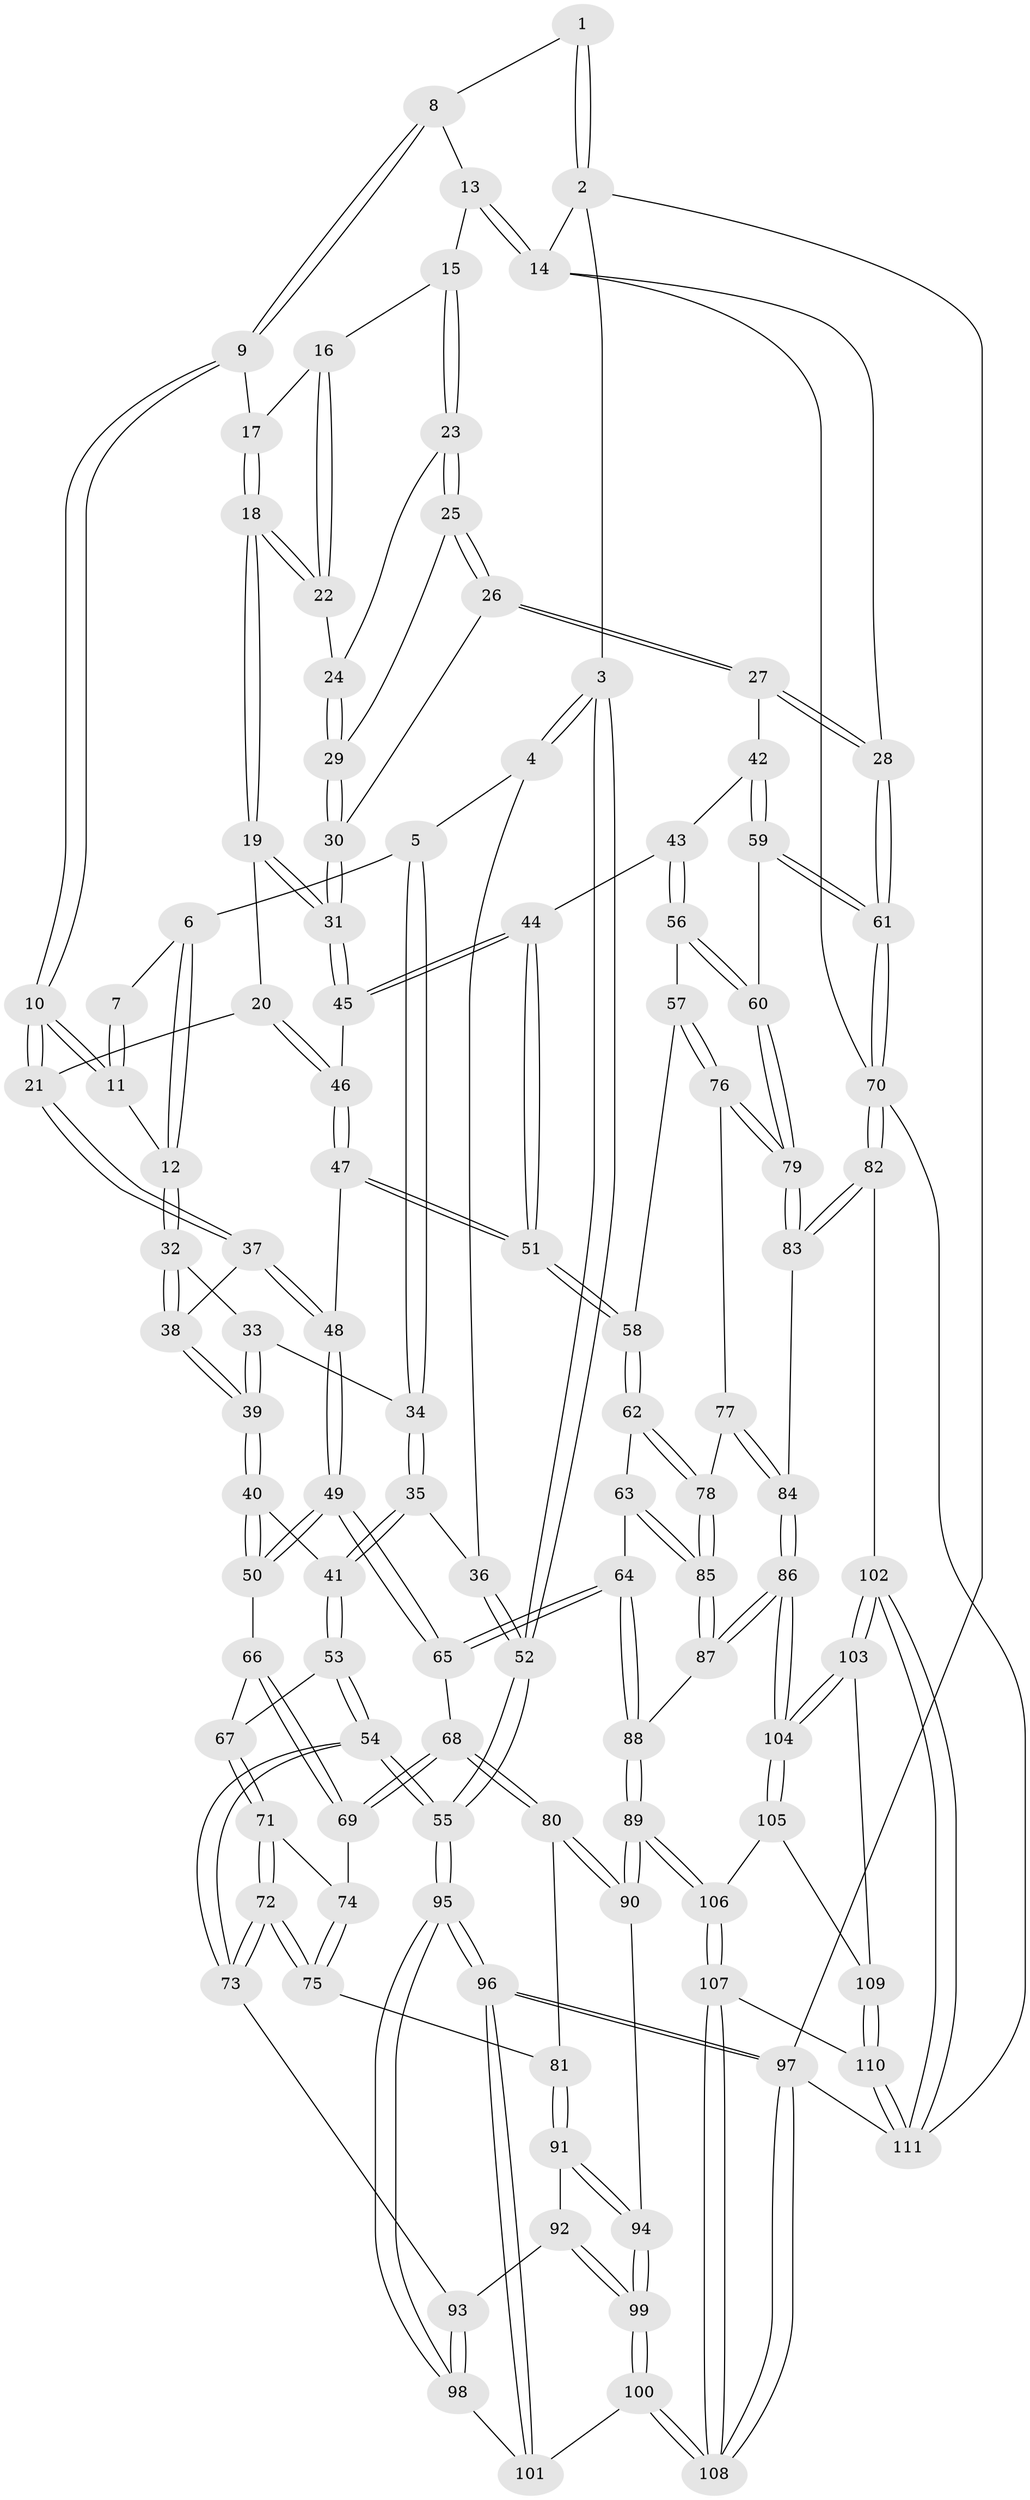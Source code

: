 // coarse degree distribution, {4: 0.42857142857142855, 5: 0.4025974025974026, 2: 0.012987012987012988, 6: 0.11688311688311688, 3: 0.03896103896103896}
// Generated by graph-tools (version 1.1) at 2025/24/03/03/25 07:24:33]
// undirected, 111 vertices, 274 edges
graph export_dot {
graph [start="1"]
  node [color=gray90,style=filled];
  1 [pos="+0.3846223210599254+0"];
  2 [pos="+0+0"];
  3 [pos="+0+0"];
  4 [pos="+0.020505216885044093+0.07804514277324892"];
  5 [pos="+0.06292411869566208+0.09724734682913214"];
  6 [pos="+0.23069897466718678+0.03306480543917509"];
  7 [pos="+0.37405128199100446+0"];
  8 [pos="+0.4947973370001632+0"];
  9 [pos="+0.5108314783786376+0"];
  10 [pos="+0.42519090145009003+0.17085046717540697"];
  11 [pos="+0.3149903156517388+0.14927322602529774"];
  12 [pos="+0.257839184632696+0.17229194160197953"];
  13 [pos="+0.6347876834628927+0"];
  14 [pos="+1+0"];
  15 [pos="+0.7635102749973259+0.11405802508465679"];
  16 [pos="+0.6728042185896754+0.0893848330385976"];
  17 [pos="+0.5537255331534655+0"];
  18 [pos="+0.5870372352680315+0.18765036271229188"];
  19 [pos="+0.5742196807282004+0.2259212583791824"];
  20 [pos="+0.5166368722454486+0.2585083665222657"];
  21 [pos="+0.44529592574975263+0.23728609692485572"];
  22 [pos="+0.6551100315675045+0.16754597146906627"];
  23 [pos="+0.7653459391880375+0.11529826220410812"];
  24 [pos="+0.655404040649572+0.16766011759788108"];
  25 [pos="+0.8176084016371975+0.14328798254439598"];
  26 [pos="+0.8192055318132636+0.14388646821448448"];
  27 [pos="+0.9241547056295961+0.14335764569665244"];
  28 [pos="+1+0"];
  29 [pos="+0.676101543680539+0.18256853638065243"];
  30 [pos="+0.6948030523298755+0.26174867763598525"];
  31 [pos="+0.6835738469832325+0.2818117062015895"];
  32 [pos="+0.25716909021720213+0.17320173298942787"];
  33 [pos="+0.21678593307146002+0.2029472233362707"];
  34 [pos="+0.15174458633948665+0.2004965477478633"];
  35 [pos="+0.0875345376261405+0.33454178632562565"];
  36 [pos="+0.06436718939504003+0.3441250282971015"];
  37 [pos="+0.40123439430850155+0.2778313778267174"];
  38 [pos="+0.3838713289229611+0.28731724197400255"];
  39 [pos="+0.292011458021581+0.38246134580134106"];
  40 [pos="+0.28772329600363206+0.39690883048437753"];
  41 [pos="+0.2710188650149833+0.40890434139896314"];
  42 [pos="+0.8284909218862219+0.36436288572549574"];
  43 [pos="+0.7571227582660125+0.36617638309219097"];
  44 [pos="+0.7059765363055833+0.3404909496920615"];
  45 [pos="+0.6986732135836435+0.33091744085691266"];
  46 [pos="+0.5403146870677549+0.35005286334212427"];
  47 [pos="+0.5277929509472614+0.41651401591903425"];
  48 [pos="+0.4859545170991525+0.4357935491267184"];
  49 [pos="+0.4456716855851189+0.4679201190563829"];
  50 [pos="+0.43196976394299075+0.46523862683908185"];
  51 [pos="+0.597002188182408+0.4541055035057355"];
  52 [pos="+0+0.4535246097262056"];
  53 [pos="+0.26194994667377586+0.43091562335331074"];
  54 [pos="+0+0.5870071231663277"];
  55 [pos="+0+0.5721617817806072"];
  56 [pos="+0.7103931452323639+0.48162893042835303"];
  57 [pos="+0.6777529786506585+0.5217399418786749"];
  58 [pos="+0.6306393240411714+0.5131893075905255"];
  59 [pos="+0.9136087721761916+0.4825080433890316"];
  60 [pos="+0.8992045046759936+0.5047092186004782"];
  61 [pos="+1+0.4492228013173304"];
  62 [pos="+0.5753404972772345+0.577077278661134"];
  63 [pos="+0.5425587333813854+0.5971818849525973"];
  64 [pos="+0.4926792285219913+0.6047559035955837"];
  65 [pos="+0.48034254419762434+0.5946582400196545"];
  66 [pos="+0.3718730123648162+0.5339999327782232"];
  67 [pos="+0.27067043577091016+0.5133615015892592"];
  68 [pos="+0.3708355096787483+0.6167474021439586"];
  69 [pos="+0.35123491133209067+0.5861451952322954"];
  70 [pos="+1+0.7945658683806983"];
  71 [pos="+0.27068749924464286+0.520714228927908"];
  72 [pos="+0.15202782615468458+0.6451881586034907"];
  73 [pos="+0.13486363918472574+0.6499170847200272"];
  74 [pos="+0.28947346899207765+0.5486416152290644"];
  75 [pos="+0.2733200908270156+0.6597661071951774"];
  76 [pos="+0.7170253978088754+0.5695277840881399"];
  77 [pos="+0.7006594618287055+0.6136449120763956"];
  78 [pos="+0.6604313017216542+0.6440685031120873"];
  79 [pos="+0.8606893376272277+0.585042778192073"];
  80 [pos="+0.3510730253473427+0.6491580654636582"];
  81 [pos="+0.2803826171334834+0.6637952355436431"];
  82 [pos="+1+0.7939094701374885"];
  83 [pos="+0.8737739476119568+0.6823996417969425"];
  84 [pos="+0.7802815719489358+0.7681873786682751"];
  85 [pos="+0.6330786755928276+0.7131231512548399"];
  86 [pos="+0.7521421713357178+0.8099767339339872"];
  87 [pos="+0.63621785006673+0.7541975887853697"];
  88 [pos="+0.4793814854715946+0.7925488819513951"];
  89 [pos="+0.46876042569675463+0.8038770050007539"];
  90 [pos="+0.4224362425419923+0.8037776567347442"];
  91 [pos="+0.28633131350432534+0.7221031861825292"];
  92 [pos="+0.24337400966196923+0.7560357867072104"];
  93 [pos="+0.14944939313032096+0.6881920497405299"];
  94 [pos="+0.40165166243516415+0.8112064721094125"];
  95 [pos="+0+0.84592768199182"];
  96 [pos="+0+0.8814515568913109"];
  97 [pos="+0+1"];
  98 [pos="+0.15225802028659+0.7958310524061285"];
  99 [pos="+0.24949910553283658+0.923502831002958"];
  100 [pos="+0.2478664368327633+0.9254680318208152"];
  101 [pos="+0.22782179126996216+0.9151942708397756"];
  102 [pos="+0.8054577495861788+0.9567726233229974"];
  103 [pos="+0.7652016051924833+0.8922057650213469"];
  104 [pos="+0.7636970660073598+0.8888553761022452"];
  105 [pos="+0.5636068051449897+0.8993312540636582"];
  106 [pos="+0.47468490708068223+0.8175401881449593"];
  107 [pos="+0.4468284325742713+1"];
  108 [pos="+0.2896646161737243+1"];
  109 [pos="+0.5692335756786256+0.984853021664121"];
  110 [pos="+0.501180337239412+1"];
  111 [pos="+0.8099847879201872+1"];
  1 -- 2;
  1 -- 2;
  1 -- 8;
  2 -- 3;
  2 -- 14;
  2 -- 97;
  3 -- 4;
  3 -- 4;
  3 -- 52;
  3 -- 52;
  4 -- 5;
  4 -- 36;
  5 -- 6;
  5 -- 34;
  5 -- 34;
  6 -- 7;
  6 -- 12;
  6 -- 12;
  7 -- 11;
  7 -- 11;
  8 -- 9;
  8 -- 9;
  8 -- 13;
  9 -- 10;
  9 -- 10;
  9 -- 17;
  10 -- 11;
  10 -- 11;
  10 -- 21;
  10 -- 21;
  11 -- 12;
  12 -- 32;
  12 -- 32;
  13 -- 14;
  13 -- 14;
  13 -- 15;
  14 -- 28;
  14 -- 70;
  15 -- 16;
  15 -- 23;
  15 -- 23;
  16 -- 17;
  16 -- 22;
  16 -- 22;
  17 -- 18;
  17 -- 18;
  18 -- 19;
  18 -- 19;
  18 -- 22;
  18 -- 22;
  19 -- 20;
  19 -- 31;
  19 -- 31;
  20 -- 21;
  20 -- 46;
  20 -- 46;
  21 -- 37;
  21 -- 37;
  22 -- 24;
  23 -- 24;
  23 -- 25;
  23 -- 25;
  24 -- 29;
  24 -- 29;
  25 -- 26;
  25 -- 26;
  25 -- 29;
  26 -- 27;
  26 -- 27;
  26 -- 30;
  27 -- 28;
  27 -- 28;
  27 -- 42;
  28 -- 61;
  28 -- 61;
  29 -- 30;
  29 -- 30;
  30 -- 31;
  30 -- 31;
  31 -- 45;
  31 -- 45;
  32 -- 33;
  32 -- 38;
  32 -- 38;
  33 -- 34;
  33 -- 39;
  33 -- 39;
  34 -- 35;
  34 -- 35;
  35 -- 36;
  35 -- 41;
  35 -- 41;
  36 -- 52;
  36 -- 52;
  37 -- 38;
  37 -- 48;
  37 -- 48;
  38 -- 39;
  38 -- 39;
  39 -- 40;
  39 -- 40;
  40 -- 41;
  40 -- 50;
  40 -- 50;
  41 -- 53;
  41 -- 53;
  42 -- 43;
  42 -- 59;
  42 -- 59;
  43 -- 44;
  43 -- 56;
  43 -- 56;
  44 -- 45;
  44 -- 45;
  44 -- 51;
  44 -- 51;
  45 -- 46;
  46 -- 47;
  46 -- 47;
  47 -- 48;
  47 -- 51;
  47 -- 51;
  48 -- 49;
  48 -- 49;
  49 -- 50;
  49 -- 50;
  49 -- 65;
  49 -- 65;
  50 -- 66;
  51 -- 58;
  51 -- 58;
  52 -- 55;
  52 -- 55;
  53 -- 54;
  53 -- 54;
  53 -- 67;
  54 -- 55;
  54 -- 55;
  54 -- 73;
  54 -- 73;
  55 -- 95;
  55 -- 95;
  56 -- 57;
  56 -- 60;
  56 -- 60;
  57 -- 58;
  57 -- 76;
  57 -- 76;
  58 -- 62;
  58 -- 62;
  59 -- 60;
  59 -- 61;
  59 -- 61;
  60 -- 79;
  60 -- 79;
  61 -- 70;
  61 -- 70;
  62 -- 63;
  62 -- 78;
  62 -- 78;
  63 -- 64;
  63 -- 85;
  63 -- 85;
  64 -- 65;
  64 -- 65;
  64 -- 88;
  64 -- 88;
  65 -- 68;
  66 -- 67;
  66 -- 69;
  66 -- 69;
  67 -- 71;
  67 -- 71;
  68 -- 69;
  68 -- 69;
  68 -- 80;
  68 -- 80;
  69 -- 74;
  70 -- 82;
  70 -- 82;
  70 -- 111;
  71 -- 72;
  71 -- 72;
  71 -- 74;
  72 -- 73;
  72 -- 73;
  72 -- 75;
  72 -- 75;
  73 -- 93;
  74 -- 75;
  74 -- 75;
  75 -- 81;
  76 -- 77;
  76 -- 79;
  76 -- 79;
  77 -- 78;
  77 -- 84;
  77 -- 84;
  78 -- 85;
  78 -- 85;
  79 -- 83;
  79 -- 83;
  80 -- 81;
  80 -- 90;
  80 -- 90;
  81 -- 91;
  81 -- 91;
  82 -- 83;
  82 -- 83;
  82 -- 102;
  83 -- 84;
  84 -- 86;
  84 -- 86;
  85 -- 87;
  85 -- 87;
  86 -- 87;
  86 -- 87;
  86 -- 104;
  86 -- 104;
  87 -- 88;
  88 -- 89;
  88 -- 89;
  89 -- 90;
  89 -- 90;
  89 -- 106;
  89 -- 106;
  90 -- 94;
  91 -- 92;
  91 -- 94;
  91 -- 94;
  92 -- 93;
  92 -- 99;
  92 -- 99;
  93 -- 98;
  93 -- 98;
  94 -- 99;
  94 -- 99;
  95 -- 96;
  95 -- 96;
  95 -- 98;
  95 -- 98;
  96 -- 97;
  96 -- 97;
  96 -- 101;
  96 -- 101;
  97 -- 108;
  97 -- 108;
  97 -- 111;
  98 -- 101;
  99 -- 100;
  99 -- 100;
  100 -- 101;
  100 -- 108;
  100 -- 108;
  102 -- 103;
  102 -- 103;
  102 -- 111;
  102 -- 111;
  103 -- 104;
  103 -- 104;
  103 -- 109;
  104 -- 105;
  104 -- 105;
  105 -- 106;
  105 -- 109;
  106 -- 107;
  106 -- 107;
  107 -- 108;
  107 -- 108;
  107 -- 110;
  109 -- 110;
  109 -- 110;
  110 -- 111;
  110 -- 111;
}
